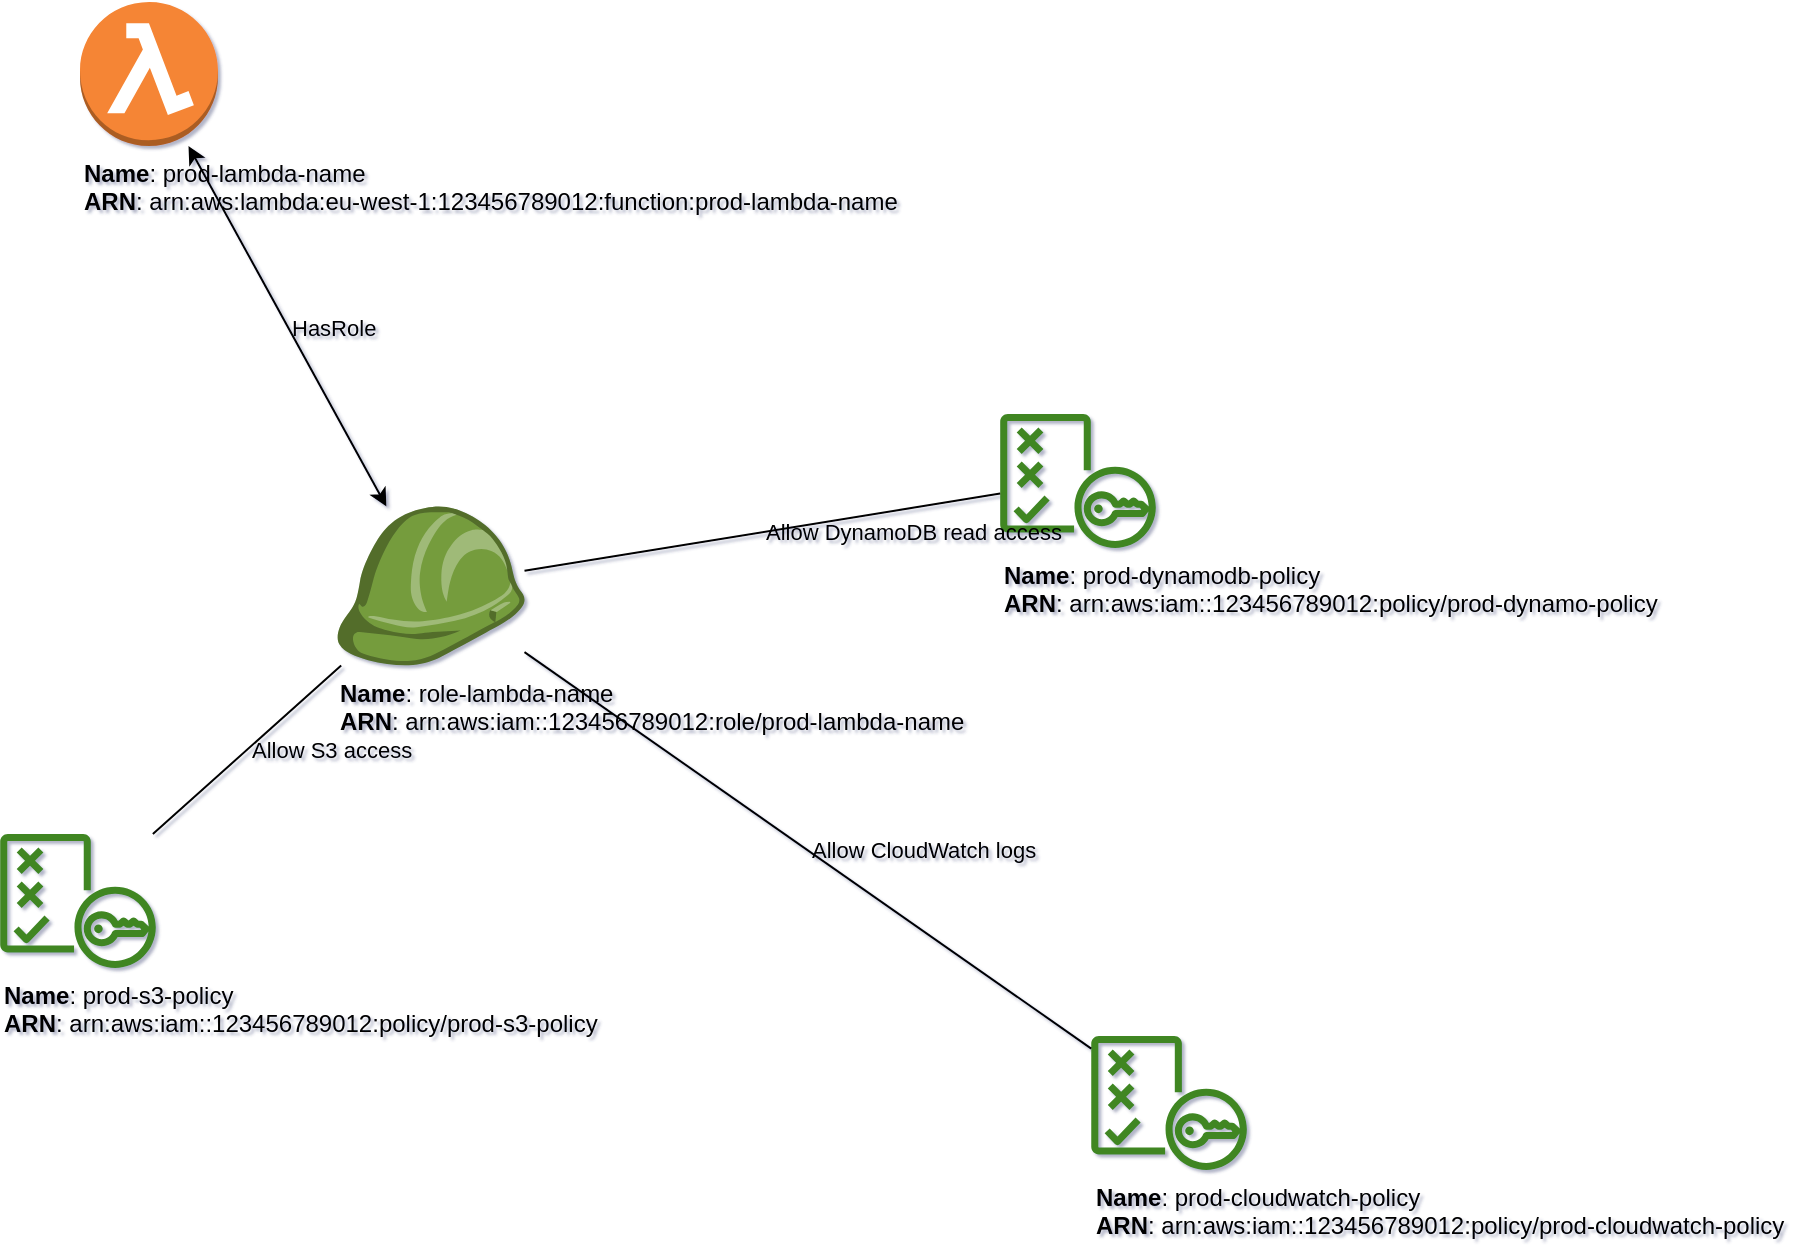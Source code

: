 <mxfile type="MultiCloud">
	<diagram id="diagram_1" name="AWS components">
		<mxGraphModel dx="1015" dy="661" grid="1" gridSize="10" guides="1" tooltips="1" connect="1" arrows="1" fold="1" page="1" pageScale="1" pageWidth="850" pageHeight="1100" math="0" shadow="1">
			<root>
				<mxCell id="0"/>
				<mxCell id="1" parent="0"/>
				<mxCell id="vertex:lambda_function:arn:aws:lambda:eu-west-1:123456789012:function:prod-lambda-name" value="&lt;b&gt;Name&lt;/b&gt;: prod-lambda-name&lt;BR&gt;&lt;b&gt;ARN&lt;/b&gt;: arn:aws:lambda:eu-west-1:123456789012:function:prod-lambda-name" style="verticalLabelPosition=bottom;verticalAlign=top;aspect=fixed;align=left;pointerEvents=1;shape=mxgraph.aws3.lambda_function;prIcon=server;fillColor=#F58534;gradientColor=none;html=1;" parent="1" vertex="1">
					<mxGeometry width="69" height="72" as="geometry" x="-200" y="-256"/>
				</mxCell>
				<mxCell id="vertex:iam_role:arn:aws:iam::123456789012:role/prod-lambda-name" value="&lt;b&gt;Name&lt;/b&gt;: role-lambda-name&lt;BR&gt;&lt;b&gt;ARN&lt;/b&gt;: arn:aws:iam::123456789012:role/prod-lambda-name" style="outlineConnect=0;dashed=0;verticalLabelPosition=bottom;verticalAlign=top;align=left;html=1;shape=mxgraph.aws3.role;fillColor=#759C3E;gradientColor=none;" parent="1" vertex="1">
					<mxGeometry width="94.5" height="79.5" as="geometry" x="-72.25" y="-3.75"/>
				</mxCell>
				<mxCell id="vertex:iam_policy:arn:aws:iam::123456789012:policy/prod-cloudwatch-policy" value="&lt;b&gt;Name&lt;/b&gt;: prod-cloudwatch-policy&lt;BR&gt;&lt;b&gt;ARN&lt;/b&gt;: arn:aws:iam::123456789012:policy/prod-cloudwatch-policy" style="sketch=0;outlineConnect=0;gradientColor=none;fillColor=#3F8624;strokeColor=none;dashed=0;verticalLabelPosition=bottom;verticalAlign=top;align=left;html=1;fontSize=12;fontStyle=0;aspect=fixed;pointerEvents=1;shape=mxgraph.aws4.policy;" parent="1" vertex="1">
					<mxGeometry width="78" height="67" as="geometry" x="305.535" y="260.999"/>
				</mxCell>
				<mxCell id="vertex:iam_policy:arn:aws:iam::123456789012:policy/prod-s3-policy" value="&lt;b&gt;Name&lt;/b&gt;: prod-s3-policy&lt;BR&gt;&lt;b&gt;ARN&lt;/b&gt;: arn:aws:iam::123456789012:policy/prod-s3-policy" style="sketch=0;outlineConnect=0;gradientColor=none;fillColor=#3F8624;strokeColor=none;dashed=0;verticalLabelPosition=bottom;verticalAlign=top;align=left;html=1;fontSize=12;fontStyle=0;aspect=fixed;pointerEvents=1;shape=mxgraph.aws4.policy;" parent="1" vertex="1">
					<mxGeometry width="78" height="67" as="geometry" x="-240" y="160.0"/>
				</mxCell>
				<mxCell id="vertex:iam_policy:arn:aws:iam::123456789012:policy/prod-dynamo-policy" value="&lt;b&gt;Name&lt;/b&gt;: prod-dynamodb-policy&lt;BR&gt;&lt;b&gt;ARN&lt;/b&gt;: arn:aws:iam::123456789012:policy/prod-dynamo-policy" style="sketch=0;outlineConnect=0;gradientColor=none;fillColor=#3F8624;strokeColor=none;dashed=0;verticalLabelPosition=bottom;verticalAlign=top;align=left;html=1;fontSize=12;fontStyle=0;aspect=fixed;pointerEvents=1;shape=mxgraph.aws4.policy;" parent="1" vertex="1">
					<mxGeometry width="78" height="67" as="geometry" x="260.005" y="-49.999"/>
				</mxCell>
				<mxCell id="edge:lambda_function:arn:aws:lambda:eu-west-1:123456789012:function:prod-lambda-name:to:iam_role:arn:aws:iam::123456789012:role/prod-lambda-name" style="jettySize=auto;html=1;startArrow=classic;endArrow=classic;" parent="1" source="vertex:lambda_function:arn:aws:lambda:eu-west-1:123456789012:function:prod-lambda-name" target="vertex:iam_role:arn:aws:iam::123456789012:role/prod-lambda-name" edge="2">
					<mxGeometry as="geometry"/>
				</mxCell>
				<mxCell id="label:lambda_function:arn:aws:lambda:eu-west-1:123456789012:function:prod-lambda-name:to:iam_role:arn:aws:iam::123456789012:role/prod-lambda-name" value="HasRole" style="edgeLabel;html=1;align=left;verticalAlign=middle;resizable=0;points=[];labelBackgroundColor=none;" parent="edge:lambda_function:arn:aws:lambda:eu-west-1:123456789012:function:prod-lambda-name:to:iam_role:arn:aws:iam::123456789012:role/prod-lambda-name" vertex="1" connectable="0">
					<mxGeometry relative="1" as="geometry">
						<mxPoint as="offset"/>
					</mxGeometry>
				</mxCell>
				<mxCell id="edge:iam_role:arn:aws:iam::123456789012:role/prod-lambda-name:to:iam_policy:arn:aws:iam::123456789012:policy/prod-cloudwatch-policy" style="jettySize=auto;html=1;startArrow=none;endArrow=none;" parent="1" source="vertex:iam_role:arn:aws:iam::123456789012:role/prod-lambda-name" target="vertex:iam_policy:arn:aws:iam::123456789012:policy/prod-cloudwatch-policy" edge="2">
					<mxGeometry as="geometry"/>
				</mxCell>
				<mxCell id="label:iam_role:arn:aws:iam::123456789012:role/prod-lambda-name:to:iam_policy:arn:aws:iam::123456789012:policy/prod-cloudwatch-policy" value="Allow CloudWatch logs" style="edgeLabel;html=1;align=left;verticalAlign=middle;resizable=0;points=[];labelBackgroundColor=none;" parent="edge:iam_role:arn:aws:iam::123456789012:role/prod-lambda-name:to:iam_policy:arn:aws:iam::123456789012:policy/prod-cloudwatch-policy" vertex="1" connectable="0">
					<mxGeometry relative="1" as="geometry">
						<mxPoint as="offset"/>
					</mxGeometry>
				</mxCell>
				<mxCell id="edge:iam_role:arn:aws:iam::123456789012:role/prod-lambda-name:to:iam_policy:arn:aws:iam::123456789012:policy/prod-s3-policy" style="jettySize=auto;html=1;startArrow=none;endArrow=none;" parent="1" source="vertex:iam_role:arn:aws:iam::123456789012:role/prod-lambda-name" target="vertex:iam_policy:arn:aws:iam::123456789012:policy/prod-s3-policy" edge="2">
					<mxGeometry as="geometry"/>
				</mxCell>
				<mxCell id="label:iam_role:arn:aws:iam::123456789012:role/prod-lambda-name:to:iam_policy:arn:aws:iam::123456789012:policy/prod-s3-policy" value="Allow S3 access" style="edgeLabel;html=1;align=left;verticalAlign=middle;resizable=0;points=[];labelBackgroundColor=none;" parent="edge:iam_role:arn:aws:iam::123456789012:role/prod-lambda-name:to:iam_policy:arn:aws:iam::123456789012:policy/prod-s3-policy" vertex="1" connectable="0">
					<mxGeometry relative="1" as="geometry">
						<mxPoint as="offset"/>
					</mxGeometry>
				</mxCell>
				<mxCell id="edge:iam_role:arn:aws:iam::123456789012:role/prod-lambda-name:to:iam_policy:arn:aws:iam::123456789012:policy/prod-dynamo-policy" style="jettySize=auto;html=1;startArrow=none;endArrow=none;" parent="1" source="vertex:iam_role:arn:aws:iam::123456789012:role/prod-lambda-name" target="vertex:iam_policy:arn:aws:iam::123456789012:policy/prod-dynamo-policy" edge="2">
					<mxGeometry as="geometry"/>
				</mxCell>
				<mxCell id="label:iam_role:arn:aws:iam::123456789012:role/prod-lambda-name:to:iam_policy:arn:aws:iam::123456789012:policy/prod-dynamo-policy" value="Allow DynamoDB read access" style="edgeLabel;html=1;align=left;verticalAlign=middle;resizable=0;points=[];labelBackgroundColor=none;" parent="edge:iam_role:arn:aws:iam::123456789012:role/prod-lambda-name:to:iam_policy:arn:aws:iam::123456789012:policy/prod-dynamo-policy" vertex="1" connectable="0">
					<mxGeometry relative="1" as="geometry">
						<mxPoint as="offset"/>
					</mxGeometry>
				</mxCell>
			</root>
		</mxGraphModel>
	</diagram>
</mxfile>